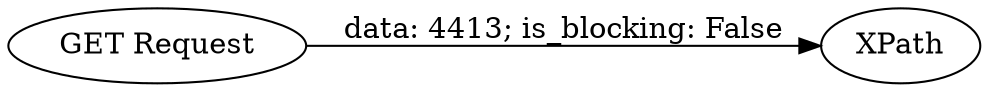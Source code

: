 digraph {
	"3841064548239554376_16" [label=XPath]
	"3841064548239554376_15" [label="GET Request"]
	"3841064548239554376_15" -> "3841064548239554376_16" [label="data: 4413; is_blocking: False"]
	rankdir=LR
}
